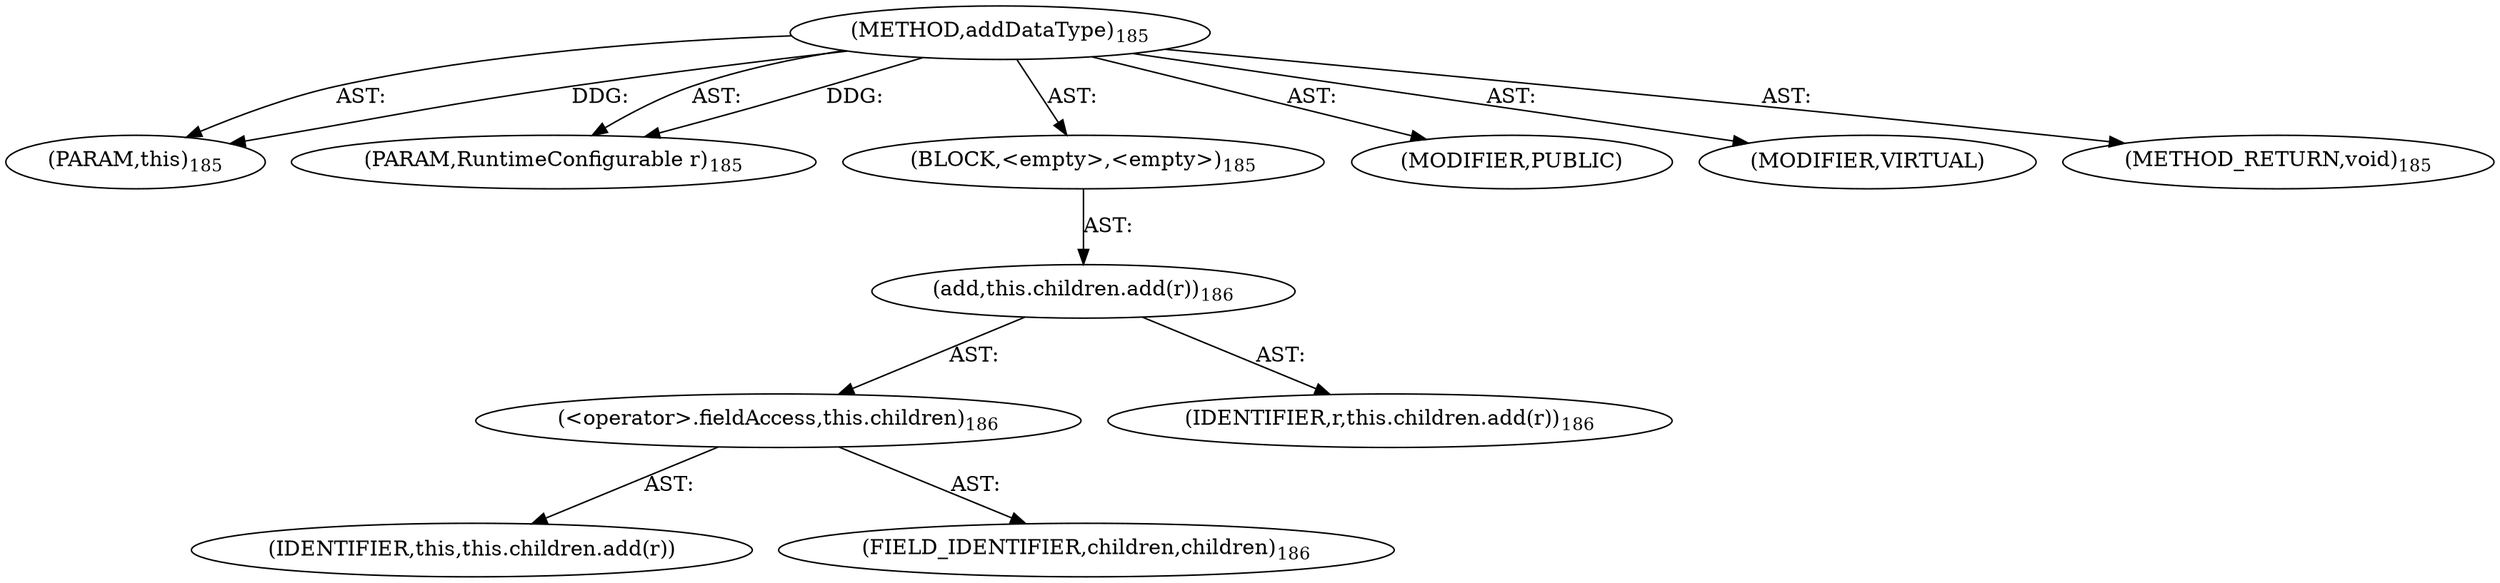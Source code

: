 digraph "addDataType" {  
"111669149703" [label = <(METHOD,addDataType)<SUB>185</SUB>> ]
"115964117009" [label = <(PARAM,this)<SUB>185</SUB>> ]
"115964117010" [label = <(PARAM,RuntimeConfigurable r)<SUB>185</SUB>> ]
"25769803790" [label = <(BLOCK,&lt;empty&gt;,&lt;empty&gt;)<SUB>185</SUB>> ]
"30064771130" [label = <(add,this.children.add(r))<SUB>186</SUB>> ]
"30064771131" [label = <(&lt;operator&gt;.fieldAccess,this.children)<SUB>186</SUB>> ]
"68719476794" [label = <(IDENTIFIER,this,this.children.add(r))> ]
"55834574859" [label = <(FIELD_IDENTIFIER,children,children)<SUB>186</SUB>> ]
"68719476795" [label = <(IDENTIFIER,r,this.children.add(r))<SUB>186</SUB>> ]
"133143986197" [label = <(MODIFIER,PUBLIC)> ]
"133143986198" [label = <(MODIFIER,VIRTUAL)> ]
"128849018887" [label = <(METHOD_RETURN,void)<SUB>185</SUB>> ]
  "111669149703" -> "115964117009"  [ label = "AST: "] 
  "111669149703" -> "115964117010"  [ label = "AST: "] 
  "111669149703" -> "25769803790"  [ label = "AST: "] 
  "111669149703" -> "133143986197"  [ label = "AST: "] 
  "111669149703" -> "133143986198"  [ label = "AST: "] 
  "111669149703" -> "128849018887"  [ label = "AST: "] 
  "25769803790" -> "30064771130"  [ label = "AST: "] 
  "30064771130" -> "30064771131"  [ label = "AST: "] 
  "30064771130" -> "68719476795"  [ label = "AST: "] 
  "30064771131" -> "68719476794"  [ label = "AST: "] 
  "30064771131" -> "55834574859"  [ label = "AST: "] 
  "111669149703" -> "115964117009"  [ label = "DDG: "] 
  "111669149703" -> "115964117010"  [ label = "DDG: "] 
}
